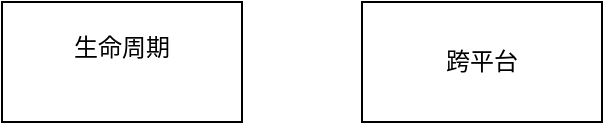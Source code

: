 <mxfile version="24.7.7">
  <diagram name="第 1 页" id="nJ7Pr7jSh5tvVrtMsiCA">
    <mxGraphModel dx="1434" dy="761" grid="0" gridSize="10" guides="1" tooltips="1" connect="1" arrows="1" fold="1" page="1" pageScale="1" pageWidth="827" pageHeight="1169" math="0" shadow="0">
      <root>
        <mxCell id="0" />
        <mxCell id="1" parent="0" />
        <mxCell id="7ahvD_Il7U7hkakhLkLb-1" value="生命周期&lt;div&gt;&lt;br&gt;&lt;/div&gt;" style="rounded=0;whiteSpace=wrap;html=1;" vertex="1" parent="1">
          <mxGeometry x="182" y="214" width="120" height="60" as="geometry" />
        </mxCell>
        <mxCell id="7ahvD_Il7U7hkakhLkLb-2" value="跨平台" style="rounded=0;whiteSpace=wrap;html=1;" vertex="1" parent="1">
          <mxGeometry x="362" y="214" width="120" height="60" as="geometry" />
        </mxCell>
      </root>
    </mxGraphModel>
  </diagram>
</mxfile>
